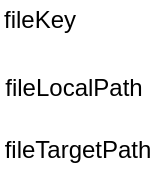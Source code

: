 <mxfile version="14.5.1" type="github">
  <diagram id="U2vncg33ZIXmmu_afpS4" name="第 1 页">
    <mxGraphModel dx="794" dy="537" grid="0" gridSize="10" guides="1" tooltips="1" connect="1" arrows="1" fold="1" page="1" pageScale="1" pageWidth="827" pageHeight="1169" math="0" shadow="0">
      <root>
        <mxCell id="0" />
        <mxCell id="1" parent="0" />
        <mxCell id="6GiBz5EmlGAVJu1b5FWK-1" value="fileKey" style="text;html=1;strokeColor=none;fillColor=none;align=center;verticalAlign=middle;whiteSpace=wrap;rounded=0;" vertex="1" parent="1">
          <mxGeometry x="112" y="167" width="40" height="20" as="geometry" />
        </mxCell>
        <mxCell id="6GiBz5EmlGAVJu1b5FWK-2" value="fileLocalPath" style="text;html=1;strokeColor=none;fillColor=none;align=center;verticalAlign=middle;whiteSpace=wrap;rounded=0;" vertex="1" parent="1">
          <mxGeometry x="129" y="201" width="40" height="20" as="geometry" />
        </mxCell>
        <mxCell id="6GiBz5EmlGAVJu1b5FWK-3" value="fileTargetPath" style="text;html=1;strokeColor=none;fillColor=none;align=center;verticalAlign=middle;whiteSpace=wrap;rounded=0;" vertex="1" parent="1">
          <mxGeometry x="131" y="232" width="40" height="20" as="geometry" />
        </mxCell>
      </root>
    </mxGraphModel>
  </diagram>
</mxfile>

